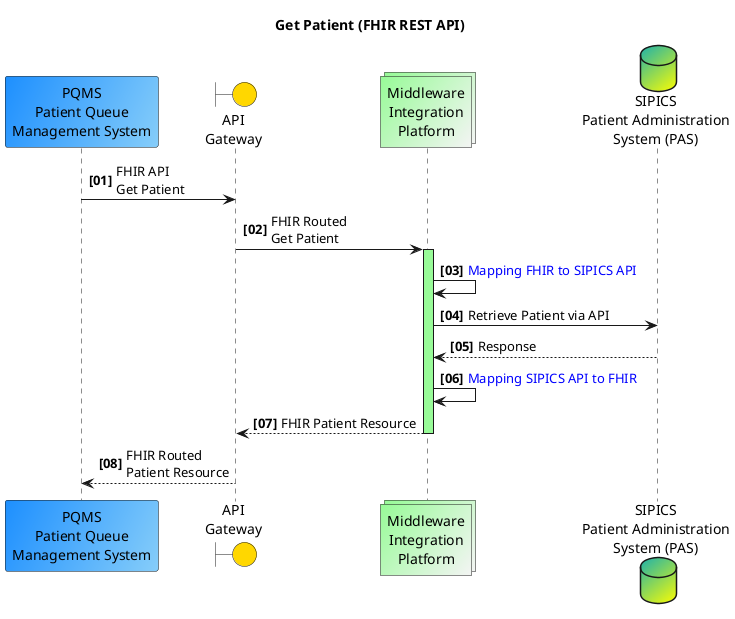@startuml
'https://plantuml.com/sequence-diagram

autonumber "<b>[00]"
Participant "PQMS\nPatient Queue\nManagement System" as p #dodgerblue/lightskyblue

Boundary "API\nGateway" as a #gold
Collections "Middleware\nIntegration\nPlatform" as m #palegreen/whitesmoke
Database "SIPICS\nPatient Administration\nSystem (PAS)" as s #LightSeaGreen/yellow

title Get Patient (FHIR REST API)
p -> a: FHIR API\nGet Patient
a -> m++ #palegreen: FHIR Routed\nGet Patient
m -> m: <font color=blue>Mapping FHIR to SIPICS API
m -> s: Retrieve Patient via API
s--> m: Response
m-> m: <font color=blue>Mapping SIPICS API to FHIR
return FHIR Patient Resource
a-->p: FHIR Routed\nPatient Resource
@enduml

